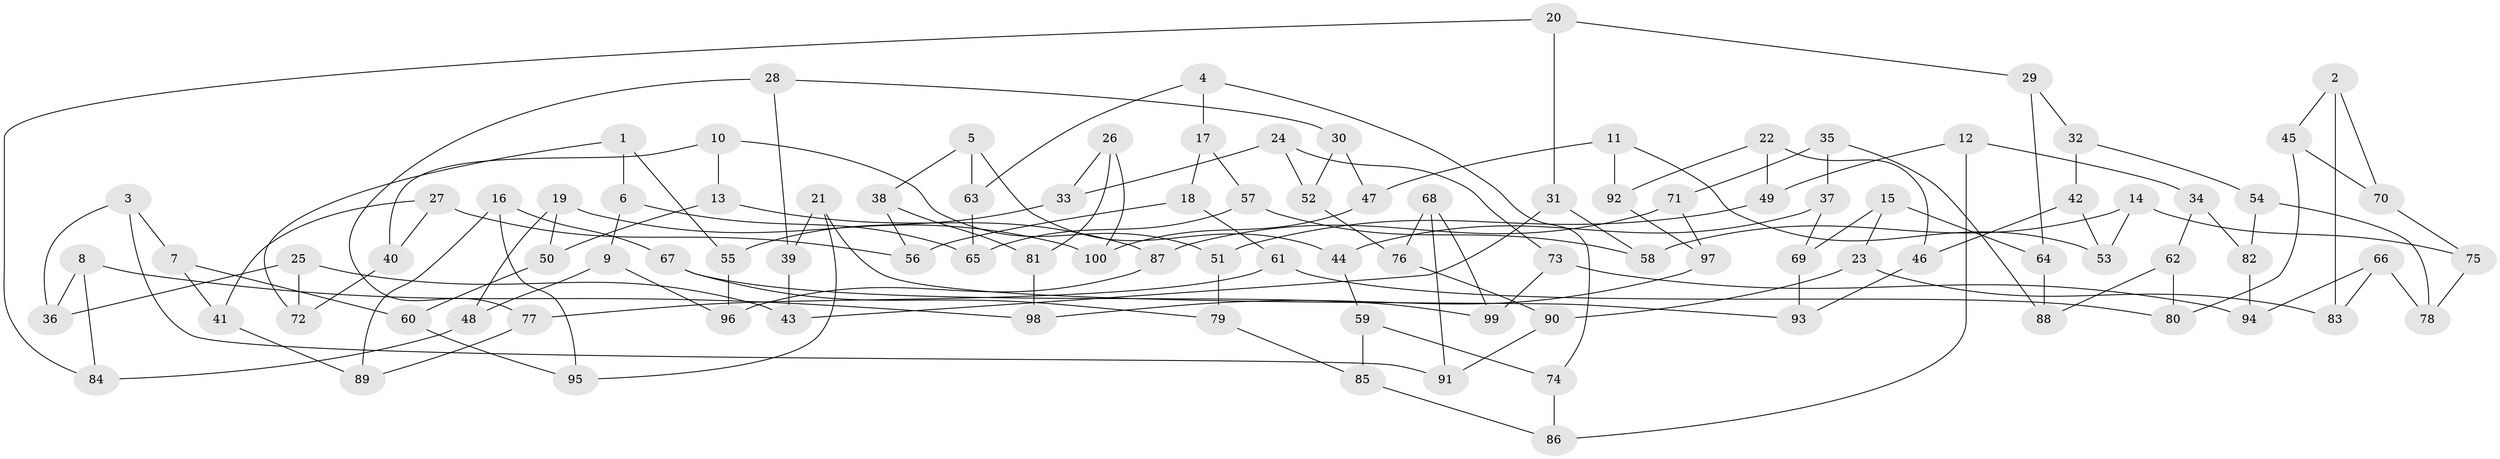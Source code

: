 // Generated by graph-tools (version 1.1) at 2025/11/02/21/25 10:11:15]
// undirected, 100 vertices, 150 edges
graph export_dot {
graph [start="1"]
  node [color=gray90,style=filled];
  1;
  2;
  3;
  4;
  5;
  6;
  7;
  8;
  9;
  10;
  11;
  12;
  13;
  14;
  15;
  16;
  17;
  18;
  19;
  20;
  21;
  22;
  23;
  24;
  25;
  26;
  27;
  28;
  29;
  30;
  31;
  32;
  33;
  34;
  35;
  36;
  37;
  38;
  39;
  40;
  41;
  42;
  43;
  44;
  45;
  46;
  47;
  48;
  49;
  50;
  51;
  52;
  53;
  54;
  55;
  56;
  57;
  58;
  59;
  60;
  61;
  62;
  63;
  64;
  65;
  66;
  67;
  68;
  69;
  70;
  71;
  72;
  73;
  74;
  75;
  76;
  77;
  78;
  79;
  80;
  81;
  82;
  83;
  84;
  85;
  86;
  87;
  88;
  89;
  90;
  91;
  92;
  93;
  94;
  95;
  96;
  97;
  98;
  99;
  100;
  1 -- 72;
  1 -- 55;
  1 -- 6;
  2 -- 83;
  2 -- 45;
  2 -- 70;
  3 -- 91;
  3 -- 7;
  3 -- 36;
  4 -- 74;
  4 -- 63;
  4 -- 17;
  5 -- 63;
  5 -- 44;
  5 -- 38;
  6 -- 65;
  6 -- 9;
  7 -- 41;
  7 -- 60;
  8 -- 98;
  8 -- 84;
  8 -- 36;
  9 -- 96;
  9 -- 48;
  10 -- 51;
  10 -- 13;
  10 -- 40;
  11 -- 92;
  11 -- 53;
  11 -- 47;
  12 -- 49;
  12 -- 86;
  12 -- 34;
  13 -- 50;
  13 -- 87;
  14 -- 75;
  14 -- 58;
  14 -- 53;
  15 -- 64;
  15 -- 23;
  15 -- 69;
  16 -- 89;
  16 -- 67;
  16 -- 95;
  17 -- 18;
  17 -- 57;
  18 -- 61;
  18 -- 56;
  19 -- 50;
  19 -- 48;
  19 -- 100;
  20 -- 29;
  20 -- 84;
  20 -- 31;
  21 -- 39;
  21 -- 93;
  21 -- 95;
  22 -- 46;
  22 -- 49;
  22 -- 92;
  23 -- 90;
  23 -- 83;
  24 -- 33;
  24 -- 73;
  24 -- 52;
  25 -- 43;
  25 -- 72;
  25 -- 36;
  26 -- 33;
  26 -- 81;
  26 -- 100;
  27 -- 56;
  27 -- 41;
  27 -- 40;
  28 -- 39;
  28 -- 30;
  28 -- 77;
  29 -- 64;
  29 -- 32;
  30 -- 52;
  30 -- 47;
  31 -- 58;
  31 -- 43;
  32 -- 42;
  32 -- 54;
  33 -- 55;
  34 -- 82;
  34 -- 62;
  35 -- 37;
  35 -- 88;
  35 -- 71;
  37 -- 69;
  37 -- 44;
  38 -- 56;
  38 -- 81;
  39 -- 43;
  40 -- 72;
  41 -- 89;
  42 -- 53;
  42 -- 46;
  44 -- 59;
  45 -- 80;
  45 -- 70;
  46 -- 93;
  47 -- 100;
  48 -- 84;
  49 -- 51;
  50 -- 60;
  51 -- 79;
  52 -- 76;
  54 -- 78;
  54 -- 82;
  55 -- 96;
  57 -- 65;
  57 -- 58;
  59 -- 74;
  59 -- 85;
  60 -- 95;
  61 -- 77;
  61 -- 80;
  62 -- 88;
  62 -- 80;
  63 -- 65;
  64 -- 88;
  66 -- 78;
  66 -- 94;
  66 -- 83;
  67 -- 99;
  67 -- 79;
  68 -- 99;
  68 -- 91;
  68 -- 76;
  69 -- 93;
  70 -- 75;
  71 -- 97;
  71 -- 87;
  73 -- 99;
  73 -- 94;
  74 -- 86;
  75 -- 78;
  76 -- 90;
  77 -- 89;
  79 -- 85;
  81 -- 98;
  82 -- 94;
  85 -- 86;
  87 -- 96;
  90 -- 91;
  92 -- 97;
  97 -- 98;
}
